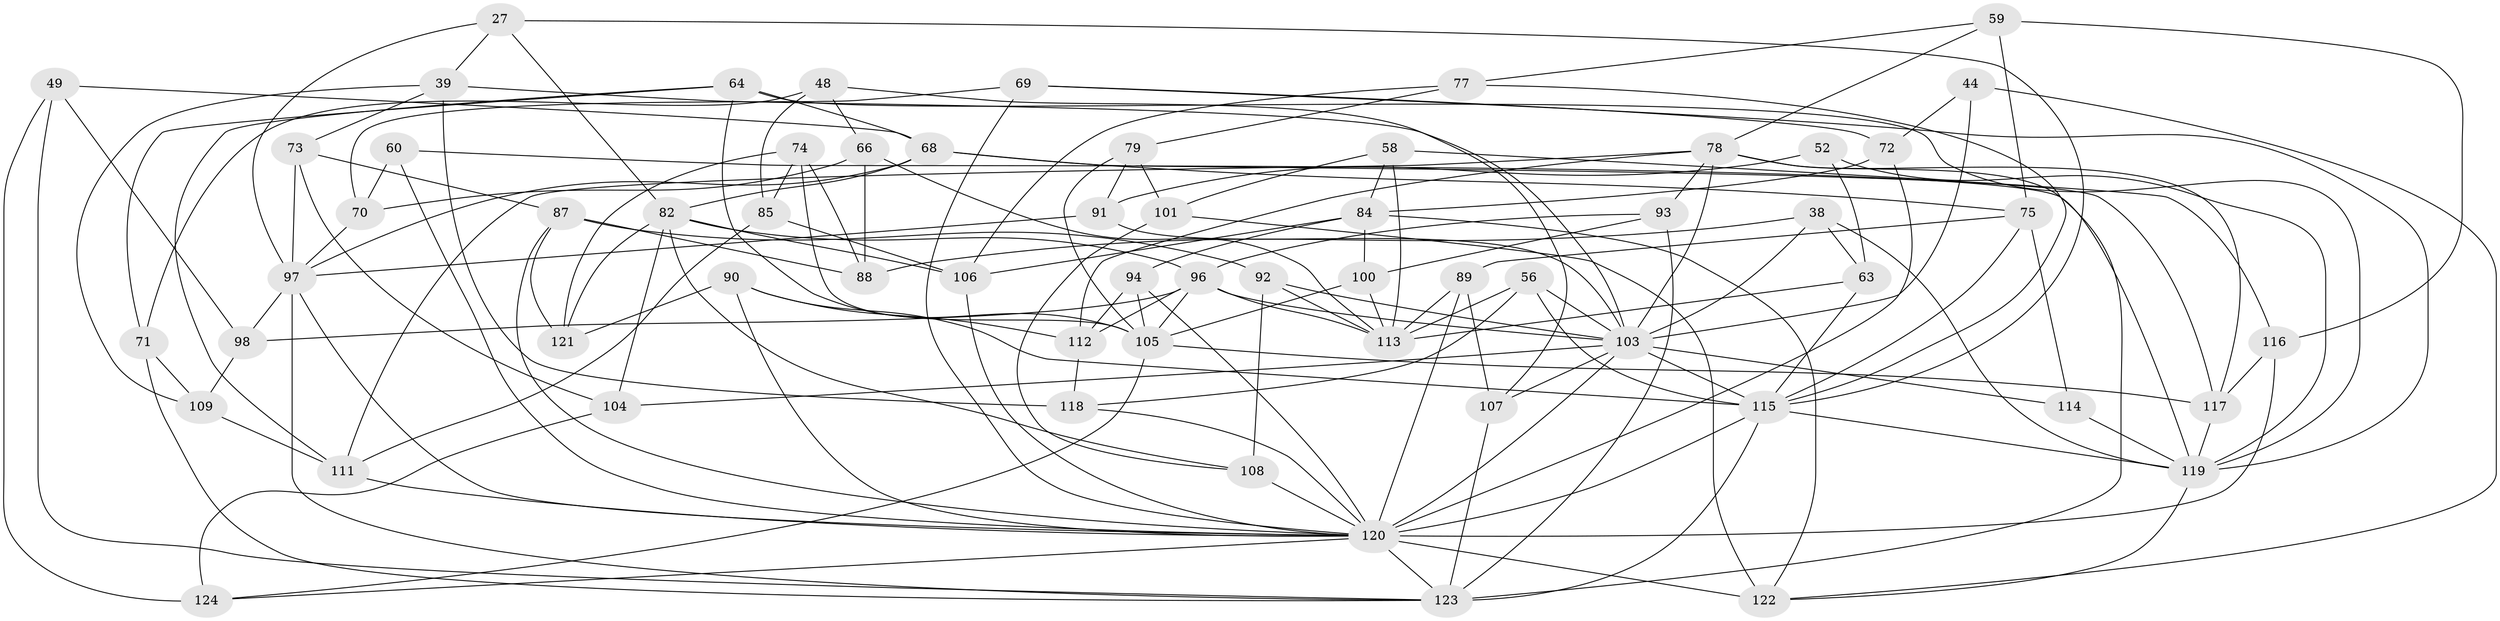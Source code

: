 // original degree distribution, {4: 1.0}
// Generated by graph-tools (version 1.1) at 2025/03/03/04/25 22:03:40]
// undirected, 62 vertices, 158 edges
graph export_dot {
graph [start="1"]
  node [color=gray90,style=filled];
  27;
  38;
  39 [super="+7"];
  44;
  48;
  49;
  52;
  56 [super="+2"];
  58;
  59;
  60;
  63;
  64 [super="+10"];
  66;
  68 [super="+32"];
  69;
  70;
  71;
  72 [super="+23"];
  73;
  74;
  75 [super="+36"];
  77;
  78 [super="+46"];
  79;
  82 [super="+1+22"];
  84 [super="+57"];
  85;
  87 [super="+62"];
  88;
  89;
  90;
  91;
  92;
  93;
  94;
  96 [super="+16+47"];
  97 [super="+18+43+45"];
  98;
  100;
  101;
  103 [super="+26+51+76"];
  104;
  105 [super="+35+42"];
  106 [super="+33"];
  107;
  108 [super="+30"];
  109;
  111 [super="+65"];
  112 [super="+50"];
  113 [super="+11+55"];
  114;
  115 [super="+19+41+20"];
  116;
  117 [super="+54"];
  118 [super="+17"];
  119 [super="+80+81"];
  120 [super="+5+61+102+99+86"];
  121;
  122 [super="+110"];
  123 [super="+3+95+83"];
  124;
  27 -- 82;
  27 -- 39;
  27 -- 97;
  27 -- 115;
  38 -- 63;
  38 -- 88;
  38 -- 119;
  38 -- 103;
  39 -- 118 [weight=2];
  39 -- 73;
  39 -- 109;
  39 -- 103;
  44 -- 72;
  44 -- 103 [weight=2];
  44 -- 122;
  48 -- 71;
  48 -- 107;
  48 -- 85;
  48 -- 66;
  49 -- 98;
  49 -- 124;
  49 -- 68;
  49 -- 123;
  52 -- 63;
  52 -- 91;
  52 -- 119 [weight=2];
  56 -- 118 [weight=2];
  56 -- 113;
  56 -- 115 [weight=2];
  56 -- 103;
  58 -- 116;
  58 -- 101;
  58 -- 84;
  58 -- 113;
  59 -- 77;
  59 -- 116;
  59 -- 75;
  59 -- 78;
  60 -- 70;
  60 -- 119 [weight=2];
  60 -- 120;
  63 -- 113;
  63 -- 115;
  64 -- 111;
  64 -- 68;
  64 -- 71;
  64 -- 119 [weight=2];
  64 -- 105;
  66 -- 70;
  66 -- 113;
  66 -- 88;
  68 -- 97 [weight=2];
  68 -- 82 [weight=2];
  68 -- 75;
  68 -- 117;
  69 -- 70;
  69 -- 72;
  69 -- 119;
  69 -- 120;
  70 -- 97;
  71 -- 109;
  71 -- 123;
  72 -- 84 [weight=2];
  72 -- 120 [weight=2];
  73 -- 104;
  73 -- 97;
  73 -- 87;
  74 -- 121;
  74 -- 85;
  74 -- 88;
  74 -- 105;
  75 -- 114 [weight=2];
  75 -- 115;
  75 -- 89;
  77 -- 79;
  77 -- 106;
  77 -- 115;
  78 -- 111 [weight=2];
  78 -- 103 [weight=2];
  78 -- 117 [weight=2];
  78 -- 112;
  78 -- 123;
  78 -- 93;
  79 -- 101;
  79 -- 105;
  79 -- 91;
  82 -- 121;
  82 -- 106;
  82 -- 104;
  82 -- 96;
  82 -- 108;
  84 -- 106 [weight=2];
  84 -- 100;
  84 -- 94;
  84 -- 122;
  85 -- 111;
  85 -- 106;
  87 -- 120 [weight=2];
  87 -- 92;
  87 -- 121;
  87 -- 88;
  89 -- 107;
  89 -- 113;
  89 -- 120;
  90 -- 112;
  90 -- 121;
  90 -- 115;
  90 -- 120;
  91 -- 97;
  91 -- 103;
  92 -- 113;
  92 -- 108;
  92 -- 103;
  93 -- 96;
  93 -- 123;
  93 -- 100;
  94 -- 105;
  94 -- 112;
  94 -- 120;
  96 -- 113;
  96 -- 112 [weight=2];
  96 -- 98;
  96 -- 103;
  96 -- 105;
  97 -- 123 [weight=2];
  97 -- 98;
  97 -- 120;
  98 -- 109;
  100 -- 105;
  100 -- 113;
  101 -- 122;
  101 -- 108;
  103 -- 104;
  103 -- 114;
  103 -- 115;
  103 -- 120 [weight=4];
  103 -- 107;
  104 -- 124;
  105 -- 124;
  105 -- 117;
  106 -- 120;
  107 -- 123;
  108 -- 120 [weight=3];
  109 -- 111;
  111 -- 120;
  112 -- 118;
  114 -- 119;
  115 -- 123 [weight=2];
  115 -- 119;
  115 -- 120 [weight=3];
  116 -- 117;
  116 -- 120;
  117 -- 119;
  118 -- 120;
  119 -- 122;
  120 -- 124;
  120 -- 122 [weight=2];
  120 -- 123;
}
